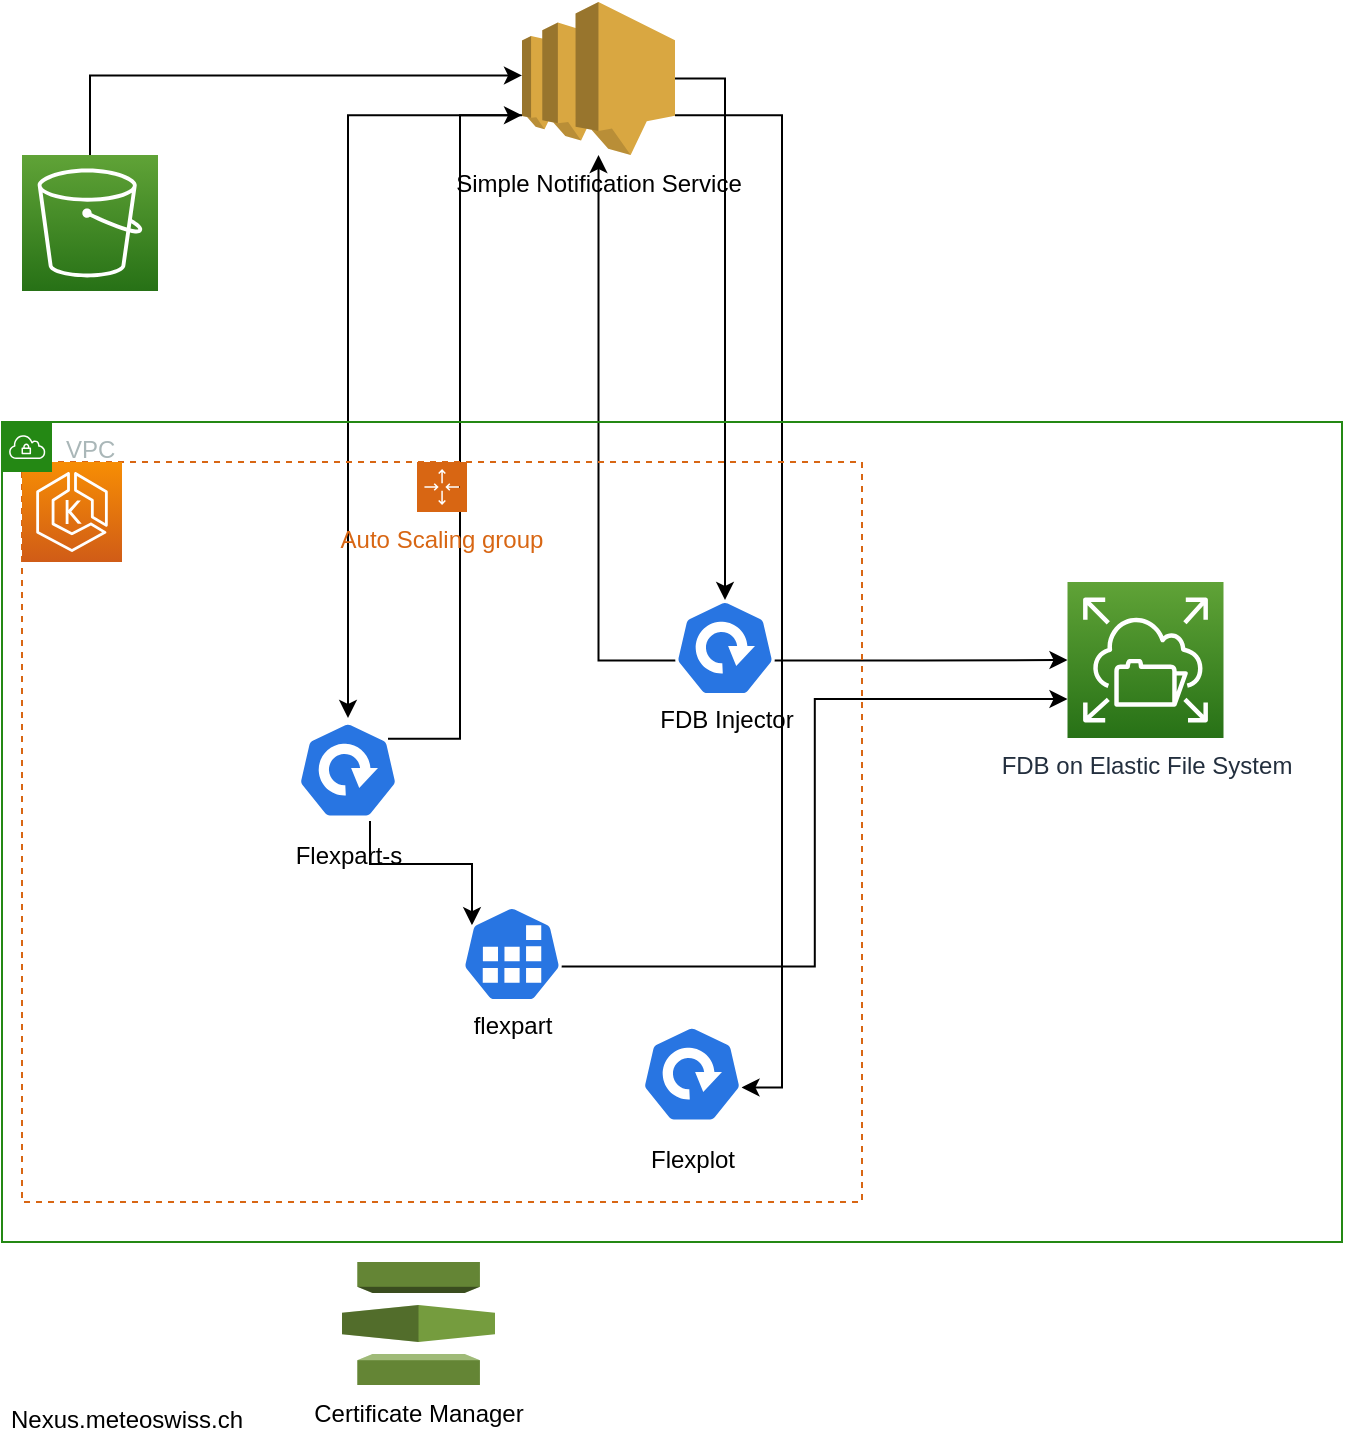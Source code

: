 <mxfile version="20.2.2" type="github">
  <diagram id="5HWtIpNRMS1lR3BwYFW4" name="Page-1">
    <mxGraphModel dx="1422" dy="882" grid="1" gridSize="10" guides="1" tooltips="1" connect="1" arrows="1" fold="1" page="1" pageScale="1" pageWidth="827" pageHeight="1169" math="0" shadow="0">
      <root>
        <mxCell id="0" />
        <mxCell id="1" parent="0" />
        <mxCell id="GXClvmRppGFjwZ1OA8VU-3" style="edgeStyle=orthogonalEdgeStyle;rounded=0;orthogonalLoop=1;jettySize=auto;html=1;entryX=0;entryY=0.48;entryDx=0;entryDy=0;entryPerimeter=0;exitX=0.5;exitY=0;exitDx=0;exitDy=0;exitPerimeter=0;" parent="1" source="GXClvmRppGFjwZ1OA8VU-1" target="GXClvmRppGFjwZ1OA8VU-2" edge="1">
          <mxGeometry relative="1" as="geometry" />
        </mxCell>
        <mxCell id="GXClvmRppGFjwZ1OA8VU-1" value="" style="sketch=0;points=[[0,0,0],[0.25,0,0],[0.5,0,0],[0.75,0,0],[1,0,0],[0,1,0],[0.25,1,0],[0.5,1,0],[0.75,1,0],[1,1,0],[0,0.25,0],[0,0.5,0],[0,0.75,0],[1,0.25,0],[1,0.5,0],[1,0.75,0]];outlineConnect=0;fontColor=#232F3E;gradientColor=#60A337;gradientDirection=north;fillColor=#277116;strokeColor=#ffffff;dashed=0;verticalLabelPosition=bottom;verticalAlign=top;align=center;html=1;fontSize=12;fontStyle=0;aspect=fixed;shape=mxgraph.aws4.resourceIcon;resIcon=mxgraph.aws4.s3;" parent="1" vertex="1">
          <mxGeometry x="70" y="136.5" width="68" height="68" as="geometry" />
        </mxCell>
        <mxCell id="GXClvmRppGFjwZ1OA8VU-5" style="edgeStyle=orthogonalEdgeStyle;rounded=0;orthogonalLoop=1;jettySize=auto;html=1;exitX=1;exitY=0.5;exitDx=0;exitDy=0;exitPerimeter=0;entryX=0.5;entryY=0;entryDx=0;entryDy=0;entryPerimeter=0;" parent="1" source="GXClvmRppGFjwZ1OA8VU-2" target="GXClvmRppGFjwZ1OA8VU-19" edge="1">
          <mxGeometry relative="1" as="geometry" />
        </mxCell>
        <mxCell id="GXClvmRppGFjwZ1OA8VU-7" style="edgeStyle=orthogonalEdgeStyle;rounded=0;orthogonalLoop=1;jettySize=auto;html=1;exitX=0;exitY=0.74;exitDx=0;exitDy=0;exitPerimeter=0;entryX=0.5;entryY=0;entryDx=0;entryDy=0;entryPerimeter=0;" parent="1" source="GXClvmRppGFjwZ1OA8VU-2" target="GXClvmRppGFjwZ1OA8VU-15" edge="1">
          <mxGeometry relative="1" as="geometry">
            <mxPoint x="330" y="460" as="targetPoint" />
          </mxGeometry>
        </mxCell>
        <mxCell id="GXClvmRppGFjwZ1OA8VU-26" style="edgeStyle=orthogonalEdgeStyle;rounded=0;orthogonalLoop=1;jettySize=auto;html=1;exitX=1;exitY=0.74;exitDx=0;exitDy=0;exitPerimeter=0;entryX=0.995;entryY=0.63;entryDx=0;entryDy=0;entryPerimeter=0;" parent="1" source="GXClvmRppGFjwZ1OA8VU-2" target="GXClvmRppGFjwZ1OA8VU-24" edge="1">
          <mxGeometry relative="1" as="geometry" />
        </mxCell>
        <mxCell id="GXClvmRppGFjwZ1OA8VU-2" value="Simple Notification Service" style="outlineConnect=0;dashed=0;verticalLabelPosition=bottom;verticalAlign=top;align=center;html=1;shape=mxgraph.aws3.sns;fillColor=#D9A741;gradientColor=none;" parent="1" vertex="1">
          <mxGeometry x="320" y="60" width="76.5" height="76.5" as="geometry" />
        </mxCell>
        <mxCell id="GXClvmRppGFjwZ1OA8VU-6" style="edgeStyle=orthogonalEdgeStyle;rounded=0;orthogonalLoop=1;jettySize=auto;html=1;exitX=0.005;exitY=0.63;exitDx=0;exitDy=0;exitPerimeter=0;" parent="1" source="GXClvmRppGFjwZ1OA8VU-19" target="GXClvmRppGFjwZ1OA8VU-2" edge="1">
          <mxGeometry relative="1" as="geometry" />
        </mxCell>
        <mxCell id="GXClvmRppGFjwZ1OA8VU-10" style="edgeStyle=orthogonalEdgeStyle;rounded=0;orthogonalLoop=1;jettySize=auto;html=1;exitX=0.995;exitY=0.63;exitDx=0;exitDy=0;exitPerimeter=0;" parent="1" source="GXClvmRppGFjwZ1OA8VU-19" target="GXClvmRppGFjwZ1OA8VU-9" edge="1">
          <mxGeometry relative="1" as="geometry" />
        </mxCell>
        <mxCell id="GXClvmRppGFjwZ1OA8VU-13" style="edgeStyle=orthogonalEdgeStyle;rounded=0;orthogonalLoop=1;jettySize=auto;html=1;exitX=0.9;exitY=0.2;exitDx=0;exitDy=0;exitPerimeter=0;entryX=0;entryY=0.74;entryDx=0;entryDy=0;entryPerimeter=0;" parent="1" source="GXClvmRppGFjwZ1OA8VU-15" target="GXClvmRppGFjwZ1OA8VU-2" edge="1">
          <mxGeometry relative="1" as="geometry" />
        </mxCell>
        <mxCell id="GXClvmRppGFjwZ1OA8VU-9" value="FDB on Elastic File System" style="sketch=0;points=[[0,0,0],[0.25,0,0],[0.5,0,0],[0.75,0,0],[1,0,0],[0,1,0],[0.25,1,0],[0.5,1,0],[0.75,1,0],[1,1,0],[0,0.25,0],[0,0.5,0],[0,0.75,0],[1,0.25,0],[1,0.5,0],[1,0.75,0]];outlineConnect=0;fontColor=#232F3E;gradientColor=#60A337;gradientDirection=north;fillColor=#277116;strokeColor=#ffffff;dashed=0;verticalLabelPosition=bottom;verticalAlign=top;align=center;html=1;fontSize=12;fontStyle=0;aspect=fixed;shape=mxgraph.aws4.resourceIcon;resIcon=mxgraph.aws4.elastic_file_system;" parent="1" vertex="1">
          <mxGeometry x="592.75" y="350" width="78" height="78" as="geometry" />
        </mxCell>
        <mxCell id="GXClvmRppGFjwZ1OA8VU-17" style="edgeStyle=orthogonalEdgeStyle;rounded=0;orthogonalLoop=1;jettySize=auto;html=1;exitX=0.72;exitY=0.99;exitDx=0;exitDy=0;exitPerimeter=0;entryX=0.1;entryY=0.2;entryDx=0;entryDy=0;entryPerimeter=0;" parent="1" source="GXClvmRppGFjwZ1OA8VU-15" target="GXClvmRppGFjwZ1OA8VU-16" edge="1">
          <mxGeometry relative="1" as="geometry" />
        </mxCell>
        <mxCell id="GXClvmRppGFjwZ1OA8VU-15" value="&lt;br&gt;&lt;br&gt;&lt;br&gt;&lt;br&gt;&lt;br&gt;&lt;br&gt;Flexpart-s" style="sketch=0;html=1;dashed=0;whitespace=wrap;fillColor=#2875E2;strokeColor=#ffffff;points=[[0.005,0.63,0],[0.1,0.2,0],[0.9,0.2,0],[0.5,0,0],[0.995,0.63,0],[0.72,0.99,0],[0.5,1,0],[0.28,0.99,0]];shape=mxgraph.kubernetes.icon;prIcon=deploy" parent="1" vertex="1">
          <mxGeometry x="208" y="418" width="50" height="52" as="geometry" />
        </mxCell>
        <mxCell id="GXClvmRppGFjwZ1OA8VU-18" style="edgeStyle=orthogonalEdgeStyle;rounded=0;orthogonalLoop=1;jettySize=auto;html=1;exitX=0.995;exitY=0.63;exitDx=0;exitDy=0;exitPerimeter=0;entryX=0;entryY=0.75;entryDx=0;entryDy=0;entryPerimeter=0;" parent="1" source="GXClvmRppGFjwZ1OA8VU-16" target="GXClvmRppGFjwZ1OA8VU-9" edge="1">
          <mxGeometry relative="1" as="geometry" />
        </mxCell>
        <mxCell id="GXClvmRppGFjwZ1OA8VU-16" value="&lt;br&gt;&lt;br&gt;&lt;br&gt;&lt;br&gt;&lt;br&gt;flexpart" style="sketch=0;html=1;dashed=0;whitespace=wrap;fillColor=#2875E2;strokeColor=#ffffff;points=[[0.005,0.63,0],[0.1,0.2,0],[0.9,0.2,0],[0.5,0,0],[0.995,0.63,0],[0.72,0.99,0],[0.5,1,0],[0.28,0.99,0]];shape=mxgraph.kubernetes.icon;prIcon=job" parent="1" vertex="1">
          <mxGeometry x="290" y="512" width="50" height="48" as="geometry" />
        </mxCell>
        <mxCell id="GXClvmRppGFjwZ1OA8VU-22" value="Auto Scaling group" style="points=[[0,0],[0.25,0],[0.5,0],[0.75,0],[1,0],[1,0.25],[1,0.5],[1,0.75],[1,1],[0.75,1],[0.5,1],[0.25,1],[0,1],[0,0.75],[0,0.5],[0,0.25]];outlineConnect=0;gradientColor=none;html=1;whiteSpace=wrap;fontSize=12;fontStyle=0;container=1;pointerEvents=0;collapsible=0;recursiveResize=0;shape=mxgraph.aws4.groupCenter;grIcon=mxgraph.aws4.group_auto_scaling_group;grStroke=1;strokeColor=#D86613;fillColor=none;verticalAlign=top;align=center;fontColor=#D86613;dashed=1;spacingTop=25;" parent="1" vertex="1">
          <mxGeometry x="70" y="290" width="420" height="370" as="geometry" />
        </mxCell>
        <mxCell id="GXClvmRppGFjwZ1OA8VU-8" value="" style="sketch=0;points=[[0,0,0],[0.25,0,0],[0.5,0,0],[0.75,0,0],[1,0,0],[0,1,0],[0.25,1,0],[0.5,1,0],[0.75,1,0],[1,1,0],[0,0.25,0],[0,0.5,0],[0,0.75,0],[1,0.25,0],[1,0.5,0],[1,0.75,0]];outlineConnect=0;fontColor=#232F3E;gradientColor=#F78E04;gradientDirection=north;fillColor=#D05C17;strokeColor=#ffffff;dashed=0;verticalLabelPosition=bottom;verticalAlign=top;align=center;html=1;fontSize=12;fontStyle=0;aspect=fixed;shape=mxgraph.aws4.resourceIcon;resIcon=mxgraph.aws4.eks;" parent="GXClvmRppGFjwZ1OA8VU-22" vertex="1">
          <mxGeometry width="50" height="50" as="geometry" />
        </mxCell>
        <mxCell id="GXClvmRppGFjwZ1OA8VU-24" value="&lt;br&gt;&lt;br&gt;&lt;br&gt;&lt;br&gt;&lt;br&gt;&lt;br&gt;Flexplot" style="sketch=0;html=1;dashed=0;whitespace=wrap;fillColor=#2875E2;strokeColor=#ffffff;points=[[0.005,0.63,0],[0.1,0.2,0],[0.9,0.2,0],[0.5,0,0],[0.995,0.63,0],[0.72,0.99,0],[0.5,1,0],[0.28,0.99,0]];shape=mxgraph.kubernetes.icon;prIcon=deploy" parent="GXClvmRppGFjwZ1OA8VU-22" vertex="1">
          <mxGeometry x="310" y="280" width="50" height="52" as="geometry" />
        </mxCell>
        <mxCell id="GXClvmRppGFjwZ1OA8VU-19" value="&lt;br&gt;&lt;br&gt;&lt;br&gt;&lt;br&gt;&lt;br&gt;FDB Injector" style="sketch=0;html=1;dashed=0;whitespace=wrap;fillColor=#2875E2;strokeColor=#ffffff;points=[[0.005,0.63,0],[0.1,0.2,0],[0.9,0.2,0],[0.5,0,0],[0.995,0.63,0],[0.72,0.99,0],[0.5,1,0],[0.28,0.99,0]];shape=mxgraph.kubernetes.icon;prIcon=deploy" parent="GXClvmRppGFjwZ1OA8VU-22" vertex="1">
          <mxGeometry x="326.5" y="69" width="50" height="48" as="geometry" />
        </mxCell>
        <mxCell id="GXClvmRppGFjwZ1OA8VU-23" style="edgeStyle=orthogonalEdgeStyle;rounded=0;orthogonalLoop=1;jettySize=auto;html=1;exitX=0.5;exitY=1;exitDx=0;exitDy=0;" parent="1" source="GXClvmRppGFjwZ1OA8VU-22" target="GXClvmRppGFjwZ1OA8VU-22" edge="1">
          <mxGeometry relative="1" as="geometry" />
        </mxCell>
        <mxCell id="GXClvmRppGFjwZ1OA8VU-27" value="Nexus.meteoswiss.ch" style="shape=image;verticalLabelPosition=bottom;labelBackgroundColor=default;verticalAlign=top;aspect=fixed;imageAspect=0;image=https://miro.medium.com/max/256/1*2b4k1_SmKkNRgqZV-NMFQg.png;" parent="1" vertex="1">
          <mxGeometry x="90" y="690" width="65" height="65" as="geometry" />
        </mxCell>
        <mxCell id="GXClvmRppGFjwZ1OA8VU-28" value="Certificate Manager" style="outlineConnect=0;dashed=0;verticalLabelPosition=bottom;verticalAlign=top;align=center;html=1;shape=mxgraph.aws3.certificate_manager;fillColor=#759C3E;gradientColor=none;" parent="1" vertex="1">
          <mxGeometry x="230" y="690" width="76.5" height="61.5" as="geometry" />
        </mxCell>
        <mxCell id="IAAPxdvr8xw03OUn5f4k-2" value="VPC" style="points=[[0,0],[0.25,0],[0.5,0],[0.75,0],[1,0],[1,0.25],[1,0.5],[1,0.75],[1,1],[0.75,1],[0.5,1],[0.25,1],[0,1],[0,0.75],[0,0.5],[0,0.25]];outlineConnect=0;gradientColor=none;html=1;whiteSpace=wrap;fontSize=12;fontStyle=0;container=1;pointerEvents=0;collapsible=0;recursiveResize=0;shape=mxgraph.aws4.group;grIcon=mxgraph.aws4.group_vpc;strokeColor=#248814;fillColor=none;verticalAlign=top;align=left;spacingLeft=30;fontColor=#AAB7B8;dashed=0;" vertex="1" parent="1">
          <mxGeometry x="60" y="270" width="670" height="410" as="geometry" />
        </mxCell>
      </root>
    </mxGraphModel>
  </diagram>
</mxfile>
